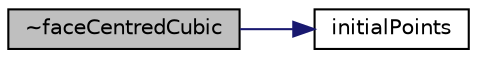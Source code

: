 digraph "~faceCentredCubic"
{
  bgcolor="transparent";
  edge [fontname="Helvetica",fontsize="10",labelfontname="Helvetica",labelfontsize="10"];
  node [fontname="Helvetica",fontsize="10",shape=record];
  rankdir="LR";
  Node2 [label="~faceCentredCubic",height=0.2,width=0.4,color="black", fillcolor="grey75", style="filled", fontcolor="black"];
  Node2 -> Node3 [color="midnightblue",fontsize="10",style="solid",fontname="Helvetica"];
  Node3 [label="initialPoints",height=0.2,width=0.4,color="black",URL="$a32621.html#a2fc63206f16b4ecebc2e4b977097c778",tooltip="Return the initial points for the conformalVoronoiMesh. "];
}
